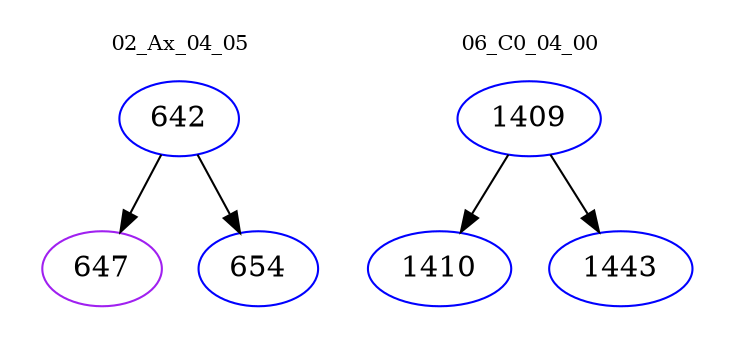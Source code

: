 digraph{
subgraph cluster_0 {
color = white
label = "02_Ax_04_05";
fontsize=10;
T0_642 [label="642", color="blue"]
T0_642 -> T0_647 [color="black"]
T0_647 [label="647", color="purple"]
T0_642 -> T0_654 [color="black"]
T0_654 [label="654", color="blue"]
}
subgraph cluster_1 {
color = white
label = "06_C0_04_00";
fontsize=10;
T1_1409 [label="1409", color="blue"]
T1_1409 -> T1_1410 [color="black"]
T1_1410 [label="1410", color="blue"]
T1_1409 -> T1_1443 [color="black"]
T1_1443 [label="1443", color="blue"]
}
}
